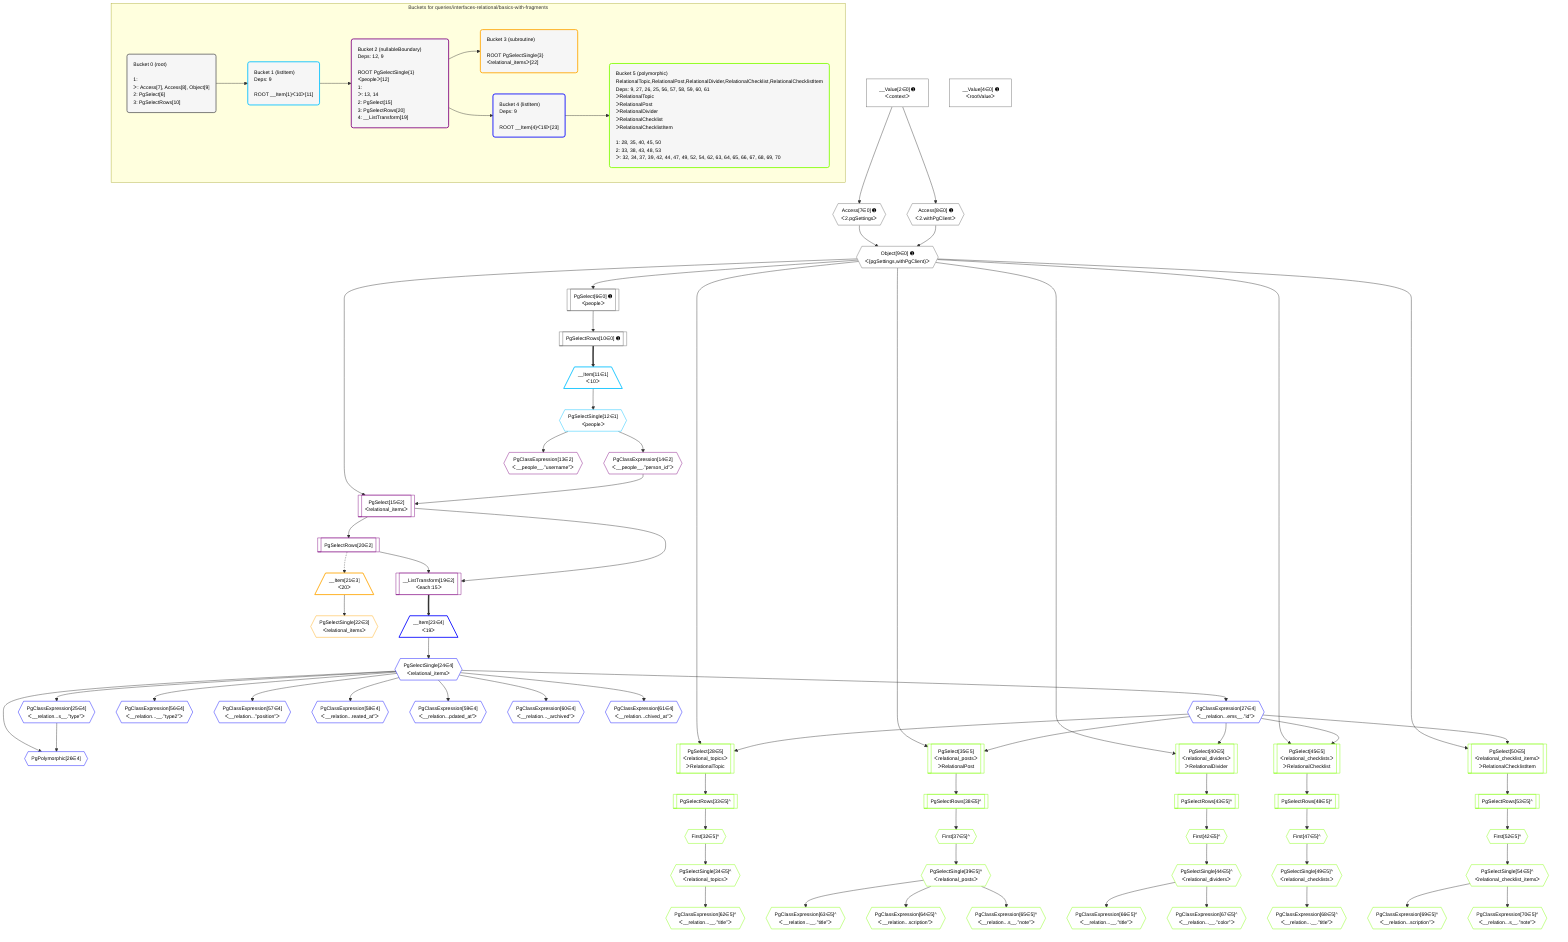 %%{init: {'themeVariables': { 'fontSize': '12px'}}}%%
graph TD
    classDef path fill:#eee,stroke:#000,color:#000
    classDef plan fill:#fff,stroke-width:1px,color:#000
    classDef itemplan fill:#fff,stroke-width:2px,color:#000
    classDef unbatchedplan fill:#dff,stroke-width:1px,color:#000
    classDef sideeffectplan fill:#fcc,stroke-width:2px,color:#000
    classDef bucket fill:#f6f6f6,color:#000,stroke-width:2px,text-align:left

    subgraph "Buckets for queries/interfaces-relational/basics-with-fragments"
    Bucket0("Bucket 0 (root)<br /><br />1: <br />ᐳ: Access[7], Access[8], Object[9]<br />2: PgSelect[6]<br />3: PgSelectRows[10]"):::bucket
    Bucket1("Bucket 1 (listItem)<br />Deps: 9<br /><br />ROOT __Item{1}ᐸ10ᐳ[11]"):::bucket
    Bucket2("Bucket 2 (nullableBoundary)<br />Deps: 12, 9<br /><br />ROOT PgSelectSingle{1}ᐸpeopleᐳ[12]<br />1: <br />ᐳ: 13, 14<br />2: PgSelect[15]<br />3: PgSelectRows[20]<br />4: __ListTransform[19]"):::bucket
    Bucket3("Bucket 3 (subroutine)<br /><br />ROOT PgSelectSingle{3}ᐸrelational_itemsᐳ[22]"):::bucket
    Bucket4("Bucket 4 (listItem)<br />Deps: 9<br /><br />ROOT __Item{4}ᐸ19ᐳ[23]"):::bucket
    Bucket5("Bucket 5 (polymorphic)<br />RelationalTopic,RelationalPost,RelationalDivider,RelationalChecklist,RelationalChecklistItem<br />Deps: 9, 27, 26, 25, 56, 57, 58, 59, 60, 61<br />ᐳRelationalTopic<br />ᐳRelationalPost<br />ᐳRelationalDivider<br />ᐳRelationalChecklist<br />ᐳRelationalChecklistItem<br /><br />1: 28, 35, 40, 45, 50<br />2: 33, 38, 43, 48, 53<br />ᐳ: 32, 34, 37, 39, 42, 44, 47, 49, 52, 54, 62, 63, 64, 65, 66, 67, 68, 69, 70"):::bucket
    end
    Bucket0 --> Bucket1
    Bucket1 --> Bucket2
    Bucket2 --> Bucket3 & Bucket4
    Bucket4 --> Bucket5

    %% plan dependencies
    Object9{{"Object[9∈0] ➊<br />ᐸ{pgSettings,withPgClient}ᐳ"}}:::plan
    Access7{{"Access[7∈0] ➊<br />ᐸ2.pgSettingsᐳ"}}:::plan
    Access8{{"Access[8∈0] ➊<br />ᐸ2.withPgClientᐳ"}}:::plan
    Access7 & Access8 --> Object9
    PgSelect6[["PgSelect[6∈0] ➊<br />ᐸpeopleᐳ"]]:::plan
    Object9 --> PgSelect6
    __Value2["__Value[2∈0] ➊<br />ᐸcontextᐳ"]:::plan
    __Value2 --> Access7
    __Value2 --> Access8
    PgSelectRows10[["PgSelectRows[10∈0] ➊"]]:::plan
    PgSelect6 --> PgSelectRows10
    __Value4["__Value[4∈0] ➊<br />ᐸrootValueᐳ"]:::plan
    __Item11[/"__Item[11∈1]<br />ᐸ10ᐳ"\]:::itemplan
    PgSelectRows10 ==> __Item11
    PgSelectSingle12{{"PgSelectSingle[12∈1]<br />ᐸpeopleᐳ"}}:::plan
    __Item11 --> PgSelectSingle12
    PgSelect15[["PgSelect[15∈2]<br />ᐸrelational_itemsᐳ"]]:::plan
    PgClassExpression14{{"PgClassExpression[14∈2]<br />ᐸ__people__.”person_id”ᐳ"}}:::plan
    Object9 & PgClassExpression14 --> PgSelect15
    __ListTransform19[["__ListTransform[19∈2]<br />ᐸeach:15ᐳ"]]:::plan
    PgSelectRows20[["PgSelectRows[20∈2]"]]:::plan
    PgSelectRows20 & PgSelect15 --> __ListTransform19
    PgClassExpression13{{"PgClassExpression[13∈2]<br />ᐸ__people__.”username”ᐳ"}}:::plan
    PgSelectSingle12 --> PgClassExpression13
    PgSelectSingle12 --> PgClassExpression14
    PgSelect15 --> PgSelectRows20
    __Item21[/"__Item[21∈3]<br />ᐸ20ᐳ"\]:::itemplan
    PgSelectRows20 -.-> __Item21
    PgSelectSingle22{{"PgSelectSingle[22∈3]<br />ᐸrelational_itemsᐳ"}}:::plan
    __Item21 --> PgSelectSingle22
    PgPolymorphic26{{"PgPolymorphic[26∈4]"}}:::plan
    PgSelectSingle24{{"PgSelectSingle[24∈4]<br />ᐸrelational_itemsᐳ"}}:::plan
    PgClassExpression25{{"PgClassExpression[25∈4]<br />ᐸ__relation...s__.”type”ᐳ"}}:::plan
    PgSelectSingle24 & PgClassExpression25 --> PgPolymorphic26
    __Item23[/"__Item[23∈4]<br />ᐸ19ᐳ"\]:::itemplan
    __ListTransform19 ==> __Item23
    __Item23 --> PgSelectSingle24
    PgSelectSingle24 --> PgClassExpression25
    PgClassExpression27{{"PgClassExpression[27∈4]<br />ᐸ__relation...ems__.”id”ᐳ"}}:::plan
    PgSelectSingle24 --> PgClassExpression27
    PgClassExpression56{{"PgClassExpression[56∈4]<br />ᐸ__relation...__.”type2”ᐳ"}}:::plan
    PgSelectSingle24 --> PgClassExpression56
    PgClassExpression57{{"PgClassExpression[57∈4]<br />ᐸ__relation...”position”ᐳ"}}:::plan
    PgSelectSingle24 --> PgClassExpression57
    PgClassExpression58{{"PgClassExpression[58∈4]<br />ᐸ__relation...reated_at”ᐳ"}}:::plan
    PgSelectSingle24 --> PgClassExpression58
    PgClassExpression59{{"PgClassExpression[59∈4]<br />ᐸ__relation...pdated_at”ᐳ"}}:::plan
    PgSelectSingle24 --> PgClassExpression59
    PgClassExpression60{{"PgClassExpression[60∈4]<br />ᐸ__relation..._archived”ᐳ"}}:::plan
    PgSelectSingle24 --> PgClassExpression60
    PgClassExpression61{{"PgClassExpression[61∈4]<br />ᐸ__relation...chived_at”ᐳ"}}:::plan
    PgSelectSingle24 --> PgClassExpression61
    PgSelect28[["PgSelect[28∈5]<br />ᐸrelational_topicsᐳ<br />ᐳRelationalTopic"]]:::plan
    Object9 & PgClassExpression27 --> PgSelect28
    PgSelect35[["PgSelect[35∈5]<br />ᐸrelational_postsᐳ<br />ᐳRelationalPost"]]:::plan
    Object9 & PgClassExpression27 --> PgSelect35
    PgSelect40[["PgSelect[40∈5]<br />ᐸrelational_dividersᐳ<br />ᐳRelationalDivider"]]:::plan
    Object9 & PgClassExpression27 --> PgSelect40
    PgSelect45[["PgSelect[45∈5]<br />ᐸrelational_checklistsᐳ<br />ᐳRelationalChecklist"]]:::plan
    Object9 & PgClassExpression27 --> PgSelect45
    PgSelect50[["PgSelect[50∈5]<br />ᐸrelational_checklist_itemsᐳ<br />ᐳRelationalChecklistItem"]]:::plan
    Object9 & PgClassExpression27 --> PgSelect50
    First32{{"First[32∈5]^"}}:::plan
    PgSelectRows33[["PgSelectRows[33∈5]^"]]:::plan
    PgSelectRows33 --> First32
    PgSelect28 --> PgSelectRows33
    PgSelectSingle34{{"PgSelectSingle[34∈5]^<br />ᐸrelational_topicsᐳ"}}:::plan
    First32 --> PgSelectSingle34
    First37{{"First[37∈5]^"}}:::plan
    PgSelectRows38[["PgSelectRows[38∈5]^"]]:::plan
    PgSelectRows38 --> First37
    PgSelect35 --> PgSelectRows38
    PgSelectSingle39{{"PgSelectSingle[39∈5]^<br />ᐸrelational_postsᐳ"}}:::plan
    First37 --> PgSelectSingle39
    First42{{"First[42∈5]^"}}:::plan
    PgSelectRows43[["PgSelectRows[43∈5]^"]]:::plan
    PgSelectRows43 --> First42
    PgSelect40 --> PgSelectRows43
    PgSelectSingle44{{"PgSelectSingle[44∈5]^<br />ᐸrelational_dividersᐳ"}}:::plan
    First42 --> PgSelectSingle44
    First47{{"First[47∈5]^"}}:::plan
    PgSelectRows48[["PgSelectRows[48∈5]^"]]:::plan
    PgSelectRows48 --> First47
    PgSelect45 --> PgSelectRows48
    PgSelectSingle49{{"PgSelectSingle[49∈5]^<br />ᐸrelational_checklistsᐳ"}}:::plan
    First47 --> PgSelectSingle49
    First52{{"First[52∈5]^"}}:::plan
    PgSelectRows53[["PgSelectRows[53∈5]^"]]:::plan
    PgSelectRows53 --> First52
    PgSelect50 --> PgSelectRows53
    PgSelectSingle54{{"PgSelectSingle[54∈5]^<br />ᐸrelational_checklist_itemsᐳ"}}:::plan
    First52 --> PgSelectSingle54
    PgClassExpression62{{"PgClassExpression[62∈5]^<br />ᐸ__relation...__.”title”ᐳ"}}:::plan
    PgSelectSingle34 --> PgClassExpression62
    PgClassExpression63{{"PgClassExpression[63∈5]^<br />ᐸ__relation...__.”title”ᐳ"}}:::plan
    PgSelectSingle39 --> PgClassExpression63
    PgClassExpression64{{"PgClassExpression[64∈5]^<br />ᐸ__relation...scription”ᐳ"}}:::plan
    PgSelectSingle39 --> PgClassExpression64
    PgClassExpression65{{"PgClassExpression[65∈5]^<br />ᐸ__relation...s__.”note”ᐳ"}}:::plan
    PgSelectSingle39 --> PgClassExpression65
    PgClassExpression66{{"PgClassExpression[66∈5]^<br />ᐸ__relation...__.”title”ᐳ"}}:::plan
    PgSelectSingle44 --> PgClassExpression66
    PgClassExpression67{{"PgClassExpression[67∈5]^<br />ᐸ__relation...__.”color”ᐳ"}}:::plan
    PgSelectSingle44 --> PgClassExpression67
    PgClassExpression68{{"PgClassExpression[68∈5]^<br />ᐸ__relation...__.”title”ᐳ"}}:::plan
    PgSelectSingle49 --> PgClassExpression68
    PgClassExpression69{{"PgClassExpression[69∈5]^<br />ᐸ__relation...scription”ᐳ"}}:::plan
    PgSelectSingle54 --> PgClassExpression69
    PgClassExpression70{{"PgClassExpression[70∈5]^<br />ᐸ__relation...s__.”note”ᐳ"}}:::plan
    PgSelectSingle54 --> PgClassExpression70

    %% define steps
    classDef bucket0 stroke:#696969
    class Bucket0,__Value2,__Value4,PgSelect6,Access7,Access8,Object9,PgSelectRows10 bucket0
    classDef bucket1 stroke:#00bfff
    class Bucket1,__Item11,PgSelectSingle12 bucket1
    classDef bucket2 stroke:#7f007f
    class Bucket2,PgClassExpression13,PgClassExpression14,PgSelect15,__ListTransform19,PgSelectRows20 bucket2
    classDef bucket3 stroke:#ffa500
    class Bucket3,__Item21,PgSelectSingle22 bucket3
    classDef bucket4 stroke:#0000ff
    class Bucket4,__Item23,PgSelectSingle24,PgClassExpression25,PgPolymorphic26,PgClassExpression27,PgClassExpression56,PgClassExpression57,PgClassExpression58,PgClassExpression59,PgClassExpression60,PgClassExpression61 bucket4
    classDef bucket5 stroke:#7fff00
    class Bucket5,PgSelect28,First32,PgSelectRows33,PgSelectSingle34,PgSelect35,First37,PgSelectRows38,PgSelectSingle39,PgSelect40,First42,PgSelectRows43,PgSelectSingle44,PgSelect45,First47,PgSelectRows48,PgSelectSingle49,PgSelect50,First52,PgSelectRows53,PgSelectSingle54,PgClassExpression62,PgClassExpression63,PgClassExpression64,PgClassExpression65,PgClassExpression66,PgClassExpression67,PgClassExpression68,PgClassExpression69,PgClassExpression70 bucket5
